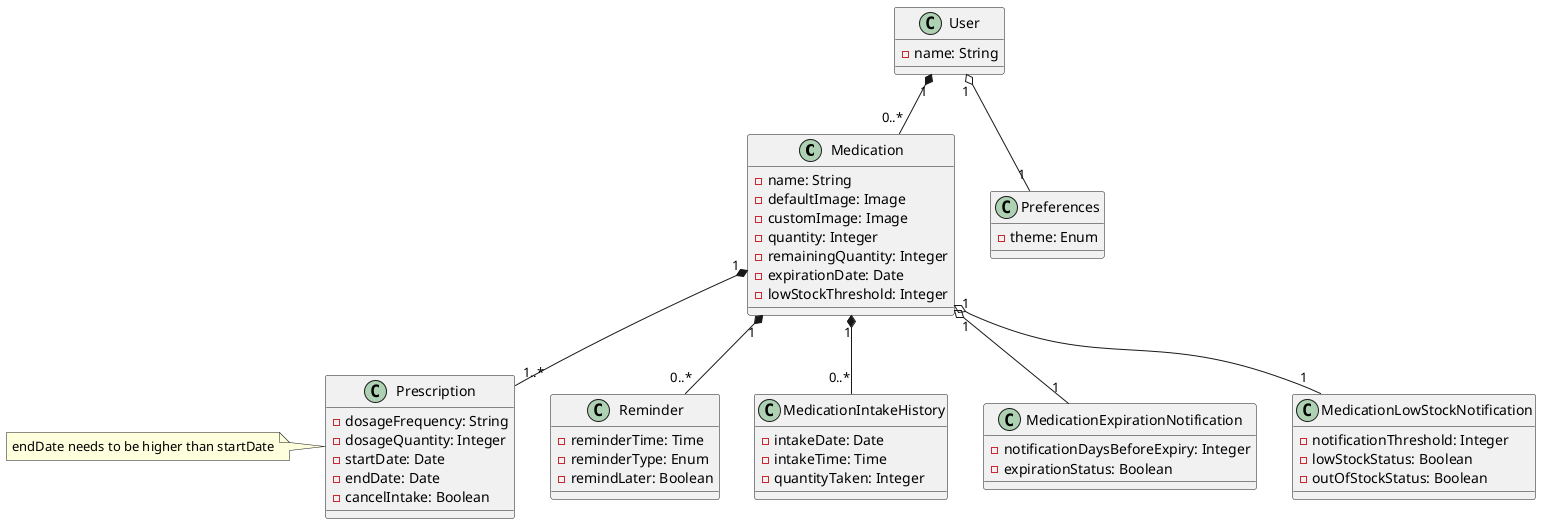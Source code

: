 @startuml PINGUPILLS

class Medication {
    - name: String
    - defaultImage: Image
    - customImage: Image
    - quantity: Integer
    - remainingQuantity: Integer
    - expirationDate: Date
    - lowStockThreshold: Integer
}

class Prescription {
    - dosageFrequency: String
    - dosageQuantity: Integer
    - startDate: Date
    - endDate: Date
    - cancelIntake: Boolean
}

note left of Prescription
    endDate needs to be higher than startDate
end note

class Reminder {
    - reminderTime: Time
    - reminderType: Enum
    - remindLater: Boolean
}

class Preferences {
    - theme: Enum
}

class User {
    - name: String
}

class MedicationIntakeHistory {
    - intakeDate: Date
    - intakeTime: Time
    - quantityTaken: Integer
}

class MedicationExpirationNotification {
    - notificationDaysBeforeExpiry: Integer
    - expirationStatus: Boolean
}

class MedicationLowStockNotification {
    - notificationThreshold: Integer
    - lowStockStatus: Boolean
    - outOfStockStatus: Boolean
}

Medication "1" *-- "1..*" Prescription
Medication "1" *-- "0..*" Reminder
Medication "1" *-- "0..*" MedicationIntakeHistory
Medication "1" o-- "1" MedicationExpirationNotification
Medication "1" o-- "1" MedicationLowStockNotification
User "1" o-- "1" Preferences
User "1" *-- "0..*" Medication

@enduml